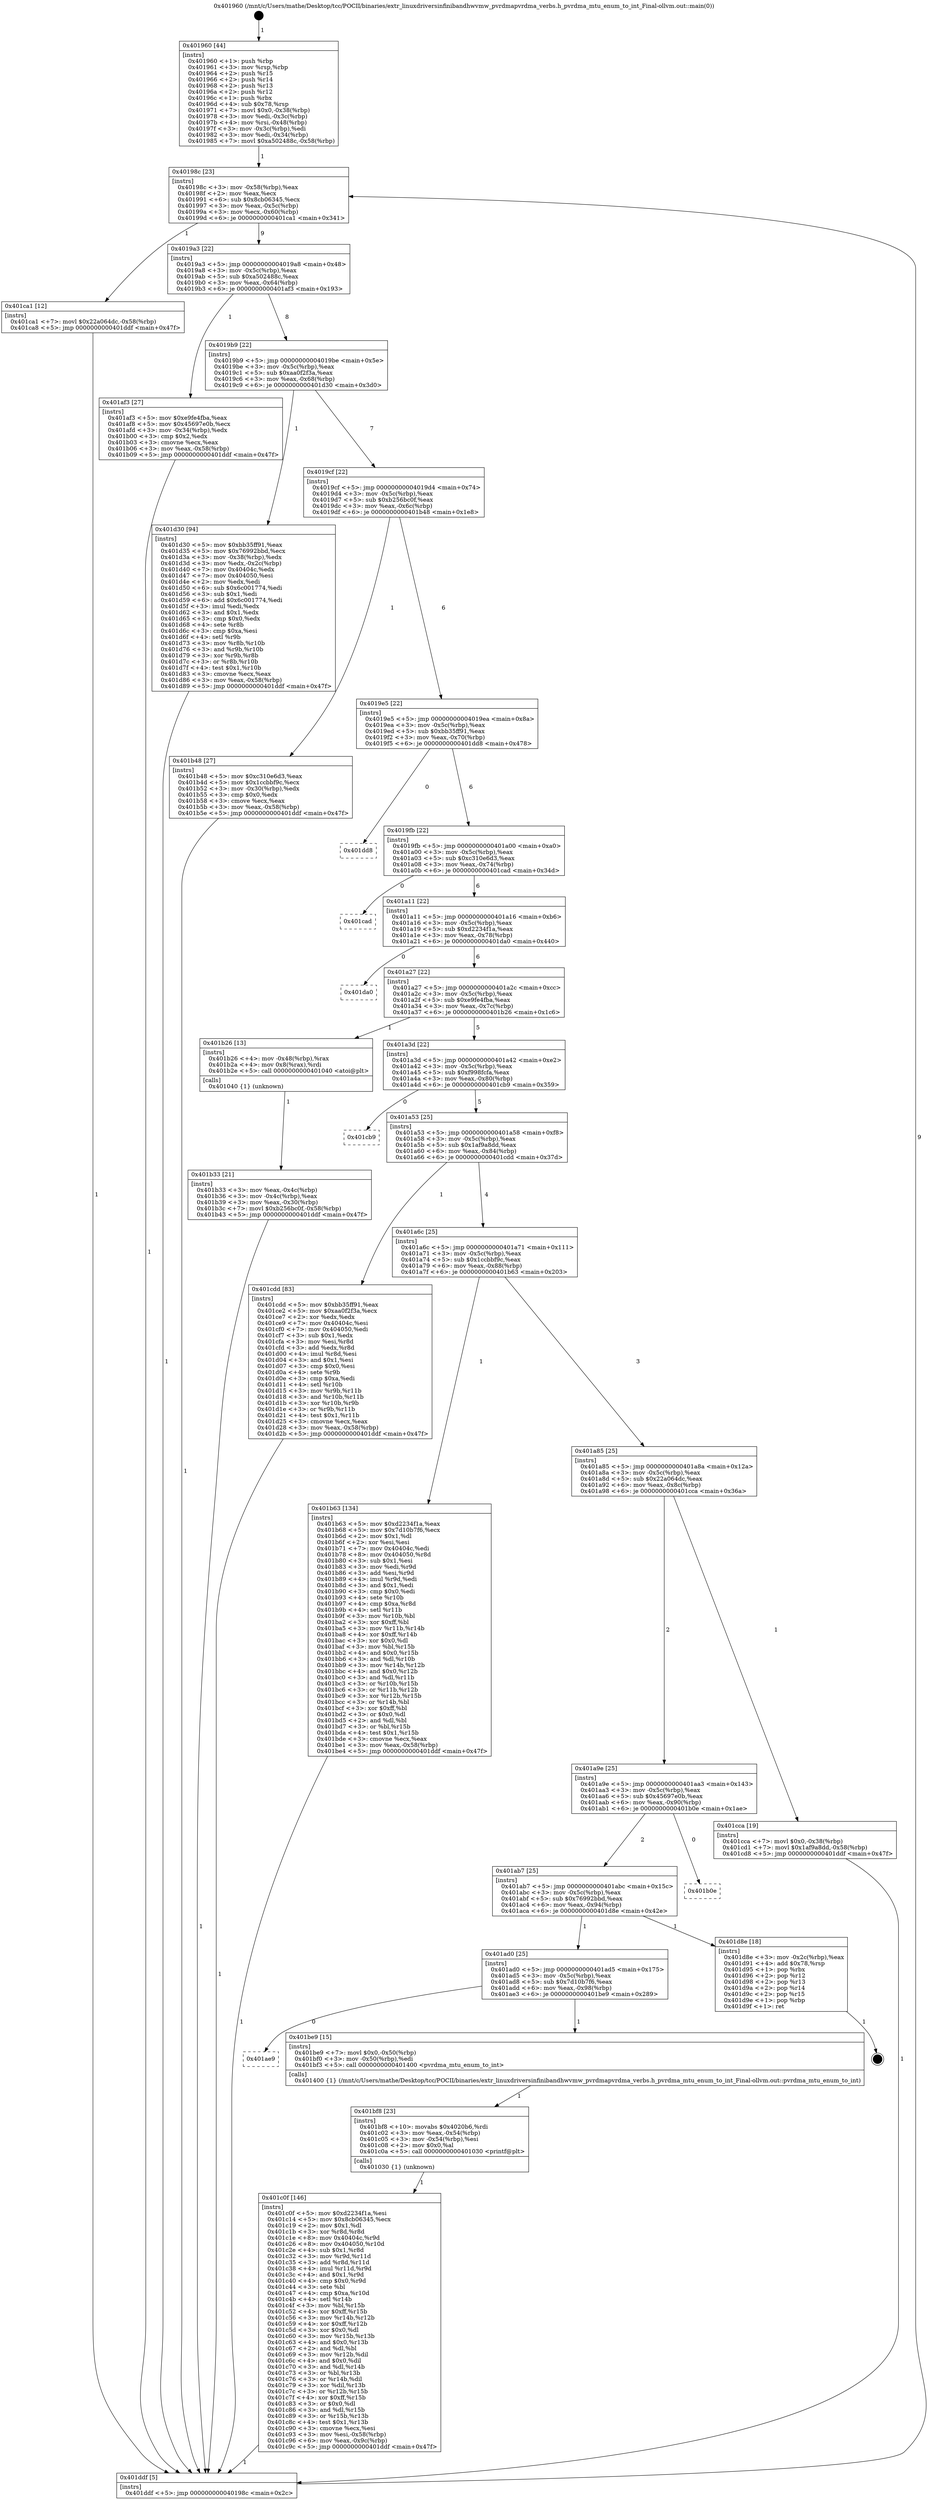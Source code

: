 digraph "0x401960" {
  label = "0x401960 (/mnt/c/Users/mathe/Desktop/tcc/POCII/binaries/extr_linuxdriversinfinibandhwvmw_pvrdmapvrdma_verbs.h_pvrdma_mtu_enum_to_int_Final-ollvm.out::main(0))"
  labelloc = "t"
  node[shape=record]

  Entry [label="",width=0.3,height=0.3,shape=circle,fillcolor=black,style=filled]
  "0x40198c" [label="{
     0x40198c [23]\l
     | [instrs]\l
     &nbsp;&nbsp;0x40198c \<+3\>: mov -0x58(%rbp),%eax\l
     &nbsp;&nbsp;0x40198f \<+2\>: mov %eax,%ecx\l
     &nbsp;&nbsp;0x401991 \<+6\>: sub $0x8cb06345,%ecx\l
     &nbsp;&nbsp;0x401997 \<+3\>: mov %eax,-0x5c(%rbp)\l
     &nbsp;&nbsp;0x40199a \<+3\>: mov %ecx,-0x60(%rbp)\l
     &nbsp;&nbsp;0x40199d \<+6\>: je 0000000000401ca1 \<main+0x341\>\l
  }"]
  "0x401ca1" [label="{
     0x401ca1 [12]\l
     | [instrs]\l
     &nbsp;&nbsp;0x401ca1 \<+7\>: movl $0x22a064dc,-0x58(%rbp)\l
     &nbsp;&nbsp;0x401ca8 \<+5\>: jmp 0000000000401ddf \<main+0x47f\>\l
  }"]
  "0x4019a3" [label="{
     0x4019a3 [22]\l
     | [instrs]\l
     &nbsp;&nbsp;0x4019a3 \<+5\>: jmp 00000000004019a8 \<main+0x48\>\l
     &nbsp;&nbsp;0x4019a8 \<+3\>: mov -0x5c(%rbp),%eax\l
     &nbsp;&nbsp;0x4019ab \<+5\>: sub $0xa502488c,%eax\l
     &nbsp;&nbsp;0x4019b0 \<+3\>: mov %eax,-0x64(%rbp)\l
     &nbsp;&nbsp;0x4019b3 \<+6\>: je 0000000000401af3 \<main+0x193\>\l
  }"]
  Exit [label="",width=0.3,height=0.3,shape=circle,fillcolor=black,style=filled,peripheries=2]
  "0x401af3" [label="{
     0x401af3 [27]\l
     | [instrs]\l
     &nbsp;&nbsp;0x401af3 \<+5\>: mov $0xe9fe4fba,%eax\l
     &nbsp;&nbsp;0x401af8 \<+5\>: mov $0x45697e0b,%ecx\l
     &nbsp;&nbsp;0x401afd \<+3\>: mov -0x34(%rbp),%edx\l
     &nbsp;&nbsp;0x401b00 \<+3\>: cmp $0x2,%edx\l
     &nbsp;&nbsp;0x401b03 \<+3\>: cmovne %ecx,%eax\l
     &nbsp;&nbsp;0x401b06 \<+3\>: mov %eax,-0x58(%rbp)\l
     &nbsp;&nbsp;0x401b09 \<+5\>: jmp 0000000000401ddf \<main+0x47f\>\l
  }"]
  "0x4019b9" [label="{
     0x4019b9 [22]\l
     | [instrs]\l
     &nbsp;&nbsp;0x4019b9 \<+5\>: jmp 00000000004019be \<main+0x5e\>\l
     &nbsp;&nbsp;0x4019be \<+3\>: mov -0x5c(%rbp),%eax\l
     &nbsp;&nbsp;0x4019c1 \<+5\>: sub $0xaa0f2f3a,%eax\l
     &nbsp;&nbsp;0x4019c6 \<+3\>: mov %eax,-0x68(%rbp)\l
     &nbsp;&nbsp;0x4019c9 \<+6\>: je 0000000000401d30 \<main+0x3d0\>\l
  }"]
  "0x401ddf" [label="{
     0x401ddf [5]\l
     | [instrs]\l
     &nbsp;&nbsp;0x401ddf \<+5\>: jmp 000000000040198c \<main+0x2c\>\l
  }"]
  "0x401960" [label="{
     0x401960 [44]\l
     | [instrs]\l
     &nbsp;&nbsp;0x401960 \<+1\>: push %rbp\l
     &nbsp;&nbsp;0x401961 \<+3\>: mov %rsp,%rbp\l
     &nbsp;&nbsp;0x401964 \<+2\>: push %r15\l
     &nbsp;&nbsp;0x401966 \<+2\>: push %r14\l
     &nbsp;&nbsp;0x401968 \<+2\>: push %r13\l
     &nbsp;&nbsp;0x40196a \<+2\>: push %r12\l
     &nbsp;&nbsp;0x40196c \<+1\>: push %rbx\l
     &nbsp;&nbsp;0x40196d \<+4\>: sub $0x78,%rsp\l
     &nbsp;&nbsp;0x401971 \<+7\>: movl $0x0,-0x38(%rbp)\l
     &nbsp;&nbsp;0x401978 \<+3\>: mov %edi,-0x3c(%rbp)\l
     &nbsp;&nbsp;0x40197b \<+4\>: mov %rsi,-0x48(%rbp)\l
     &nbsp;&nbsp;0x40197f \<+3\>: mov -0x3c(%rbp),%edi\l
     &nbsp;&nbsp;0x401982 \<+3\>: mov %edi,-0x34(%rbp)\l
     &nbsp;&nbsp;0x401985 \<+7\>: movl $0xa502488c,-0x58(%rbp)\l
  }"]
  "0x401c0f" [label="{
     0x401c0f [146]\l
     | [instrs]\l
     &nbsp;&nbsp;0x401c0f \<+5\>: mov $0xd2234f1a,%esi\l
     &nbsp;&nbsp;0x401c14 \<+5\>: mov $0x8cb06345,%ecx\l
     &nbsp;&nbsp;0x401c19 \<+2\>: mov $0x1,%dl\l
     &nbsp;&nbsp;0x401c1b \<+3\>: xor %r8d,%r8d\l
     &nbsp;&nbsp;0x401c1e \<+8\>: mov 0x40404c,%r9d\l
     &nbsp;&nbsp;0x401c26 \<+8\>: mov 0x404050,%r10d\l
     &nbsp;&nbsp;0x401c2e \<+4\>: sub $0x1,%r8d\l
     &nbsp;&nbsp;0x401c32 \<+3\>: mov %r9d,%r11d\l
     &nbsp;&nbsp;0x401c35 \<+3\>: add %r8d,%r11d\l
     &nbsp;&nbsp;0x401c38 \<+4\>: imul %r11d,%r9d\l
     &nbsp;&nbsp;0x401c3c \<+4\>: and $0x1,%r9d\l
     &nbsp;&nbsp;0x401c40 \<+4\>: cmp $0x0,%r9d\l
     &nbsp;&nbsp;0x401c44 \<+3\>: sete %bl\l
     &nbsp;&nbsp;0x401c47 \<+4\>: cmp $0xa,%r10d\l
     &nbsp;&nbsp;0x401c4b \<+4\>: setl %r14b\l
     &nbsp;&nbsp;0x401c4f \<+3\>: mov %bl,%r15b\l
     &nbsp;&nbsp;0x401c52 \<+4\>: xor $0xff,%r15b\l
     &nbsp;&nbsp;0x401c56 \<+3\>: mov %r14b,%r12b\l
     &nbsp;&nbsp;0x401c59 \<+4\>: xor $0xff,%r12b\l
     &nbsp;&nbsp;0x401c5d \<+3\>: xor $0x0,%dl\l
     &nbsp;&nbsp;0x401c60 \<+3\>: mov %r15b,%r13b\l
     &nbsp;&nbsp;0x401c63 \<+4\>: and $0x0,%r13b\l
     &nbsp;&nbsp;0x401c67 \<+2\>: and %dl,%bl\l
     &nbsp;&nbsp;0x401c69 \<+3\>: mov %r12b,%dil\l
     &nbsp;&nbsp;0x401c6c \<+4\>: and $0x0,%dil\l
     &nbsp;&nbsp;0x401c70 \<+3\>: and %dl,%r14b\l
     &nbsp;&nbsp;0x401c73 \<+3\>: or %bl,%r13b\l
     &nbsp;&nbsp;0x401c76 \<+3\>: or %r14b,%dil\l
     &nbsp;&nbsp;0x401c79 \<+3\>: xor %dil,%r13b\l
     &nbsp;&nbsp;0x401c7c \<+3\>: or %r12b,%r15b\l
     &nbsp;&nbsp;0x401c7f \<+4\>: xor $0xff,%r15b\l
     &nbsp;&nbsp;0x401c83 \<+3\>: or $0x0,%dl\l
     &nbsp;&nbsp;0x401c86 \<+3\>: and %dl,%r15b\l
     &nbsp;&nbsp;0x401c89 \<+3\>: or %r15b,%r13b\l
     &nbsp;&nbsp;0x401c8c \<+4\>: test $0x1,%r13b\l
     &nbsp;&nbsp;0x401c90 \<+3\>: cmovne %ecx,%esi\l
     &nbsp;&nbsp;0x401c93 \<+3\>: mov %esi,-0x58(%rbp)\l
     &nbsp;&nbsp;0x401c96 \<+6\>: mov %eax,-0x9c(%rbp)\l
     &nbsp;&nbsp;0x401c9c \<+5\>: jmp 0000000000401ddf \<main+0x47f\>\l
  }"]
  "0x401d30" [label="{
     0x401d30 [94]\l
     | [instrs]\l
     &nbsp;&nbsp;0x401d30 \<+5\>: mov $0xbb35ff91,%eax\l
     &nbsp;&nbsp;0x401d35 \<+5\>: mov $0x76992bbd,%ecx\l
     &nbsp;&nbsp;0x401d3a \<+3\>: mov -0x38(%rbp),%edx\l
     &nbsp;&nbsp;0x401d3d \<+3\>: mov %edx,-0x2c(%rbp)\l
     &nbsp;&nbsp;0x401d40 \<+7\>: mov 0x40404c,%edx\l
     &nbsp;&nbsp;0x401d47 \<+7\>: mov 0x404050,%esi\l
     &nbsp;&nbsp;0x401d4e \<+2\>: mov %edx,%edi\l
     &nbsp;&nbsp;0x401d50 \<+6\>: sub $0x6c001774,%edi\l
     &nbsp;&nbsp;0x401d56 \<+3\>: sub $0x1,%edi\l
     &nbsp;&nbsp;0x401d59 \<+6\>: add $0x6c001774,%edi\l
     &nbsp;&nbsp;0x401d5f \<+3\>: imul %edi,%edx\l
     &nbsp;&nbsp;0x401d62 \<+3\>: and $0x1,%edx\l
     &nbsp;&nbsp;0x401d65 \<+3\>: cmp $0x0,%edx\l
     &nbsp;&nbsp;0x401d68 \<+4\>: sete %r8b\l
     &nbsp;&nbsp;0x401d6c \<+3\>: cmp $0xa,%esi\l
     &nbsp;&nbsp;0x401d6f \<+4\>: setl %r9b\l
     &nbsp;&nbsp;0x401d73 \<+3\>: mov %r8b,%r10b\l
     &nbsp;&nbsp;0x401d76 \<+3\>: and %r9b,%r10b\l
     &nbsp;&nbsp;0x401d79 \<+3\>: xor %r9b,%r8b\l
     &nbsp;&nbsp;0x401d7c \<+3\>: or %r8b,%r10b\l
     &nbsp;&nbsp;0x401d7f \<+4\>: test $0x1,%r10b\l
     &nbsp;&nbsp;0x401d83 \<+3\>: cmovne %ecx,%eax\l
     &nbsp;&nbsp;0x401d86 \<+3\>: mov %eax,-0x58(%rbp)\l
     &nbsp;&nbsp;0x401d89 \<+5\>: jmp 0000000000401ddf \<main+0x47f\>\l
  }"]
  "0x4019cf" [label="{
     0x4019cf [22]\l
     | [instrs]\l
     &nbsp;&nbsp;0x4019cf \<+5\>: jmp 00000000004019d4 \<main+0x74\>\l
     &nbsp;&nbsp;0x4019d4 \<+3\>: mov -0x5c(%rbp),%eax\l
     &nbsp;&nbsp;0x4019d7 \<+5\>: sub $0xb256bc0f,%eax\l
     &nbsp;&nbsp;0x4019dc \<+3\>: mov %eax,-0x6c(%rbp)\l
     &nbsp;&nbsp;0x4019df \<+6\>: je 0000000000401b48 \<main+0x1e8\>\l
  }"]
  "0x401bf8" [label="{
     0x401bf8 [23]\l
     | [instrs]\l
     &nbsp;&nbsp;0x401bf8 \<+10\>: movabs $0x4020b6,%rdi\l
     &nbsp;&nbsp;0x401c02 \<+3\>: mov %eax,-0x54(%rbp)\l
     &nbsp;&nbsp;0x401c05 \<+3\>: mov -0x54(%rbp),%esi\l
     &nbsp;&nbsp;0x401c08 \<+2\>: mov $0x0,%al\l
     &nbsp;&nbsp;0x401c0a \<+5\>: call 0000000000401030 \<printf@plt\>\l
     | [calls]\l
     &nbsp;&nbsp;0x401030 \{1\} (unknown)\l
  }"]
  "0x401b48" [label="{
     0x401b48 [27]\l
     | [instrs]\l
     &nbsp;&nbsp;0x401b48 \<+5\>: mov $0xc310e6d3,%eax\l
     &nbsp;&nbsp;0x401b4d \<+5\>: mov $0x1ccbbf9c,%ecx\l
     &nbsp;&nbsp;0x401b52 \<+3\>: mov -0x30(%rbp),%edx\l
     &nbsp;&nbsp;0x401b55 \<+3\>: cmp $0x0,%edx\l
     &nbsp;&nbsp;0x401b58 \<+3\>: cmove %ecx,%eax\l
     &nbsp;&nbsp;0x401b5b \<+3\>: mov %eax,-0x58(%rbp)\l
     &nbsp;&nbsp;0x401b5e \<+5\>: jmp 0000000000401ddf \<main+0x47f\>\l
  }"]
  "0x4019e5" [label="{
     0x4019e5 [22]\l
     | [instrs]\l
     &nbsp;&nbsp;0x4019e5 \<+5\>: jmp 00000000004019ea \<main+0x8a\>\l
     &nbsp;&nbsp;0x4019ea \<+3\>: mov -0x5c(%rbp),%eax\l
     &nbsp;&nbsp;0x4019ed \<+5\>: sub $0xbb35ff91,%eax\l
     &nbsp;&nbsp;0x4019f2 \<+3\>: mov %eax,-0x70(%rbp)\l
     &nbsp;&nbsp;0x4019f5 \<+6\>: je 0000000000401dd8 \<main+0x478\>\l
  }"]
  "0x401ae9" [label="{
     0x401ae9\l
  }", style=dashed]
  "0x401dd8" [label="{
     0x401dd8\l
  }", style=dashed]
  "0x4019fb" [label="{
     0x4019fb [22]\l
     | [instrs]\l
     &nbsp;&nbsp;0x4019fb \<+5\>: jmp 0000000000401a00 \<main+0xa0\>\l
     &nbsp;&nbsp;0x401a00 \<+3\>: mov -0x5c(%rbp),%eax\l
     &nbsp;&nbsp;0x401a03 \<+5\>: sub $0xc310e6d3,%eax\l
     &nbsp;&nbsp;0x401a08 \<+3\>: mov %eax,-0x74(%rbp)\l
     &nbsp;&nbsp;0x401a0b \<+6\>: je 0000000000401cad \<main+0x34d\>\l
  }"]
  "0x401be9" [label="{
     0x401be9 [15]\l
     | [instrs]\l
     &nbsp;&nbsp;0x401be9 \<+7\>: movl $0x0,-0x50(%rbp)\l
     &nbsp;&nbsp;0x401bf0 \<+3\>: mov -0x50(%rbp),%edi\l
     &nbsp;&nbsp;0x401bf3 \<+5\>: call 0000000000401400 \<pvrdma_mtu_enum_to_int\>\l
     | [calls]\l
     &nbsp;&nbsp;0x401400 \{1\} (/mnt/c/Users/mathe/Desktop/tcc/POCII/binaries/extr_linuxdriversinfinibandhwvmw_pvrdmapvrdma_verbs.h_pvrdma_mtu_enum_to_int_Final-ollvm.out::pvrdma_mtu_enum_to_int)\l
  }"]
  "0x401cad" [label="{
     0x401cad\l
  }", style=dashed]
  "0x401a11" [label="{
     0x401a11 [22]\l
     | [instrs]\l
     &nbsp;&nbsp;0x401a11 \<+5\>: jmp 0000000000401a16 \<main+0xb6\>\l
     &nbsp;&nbsp;0x401a16 \<+3\>: mov -0x5c(%rbp),%eax\l
     &nbsp;&nbsp;0x401a19 \<+5\>: sub $0xd2234f1a,%eax\l
     &nbsp;&nbsp;0x401a1e \<+3\>: mov %eax,-0x78(%rbp)\l
     &nbsp;&nbsp;0x401a21 \<+6\>: je 0000000000401da0 \<main+0x440\>\l
  }"]
  "0x401ad0" [label="{
     0x401ad0 [25]\l
     | [instrs]\l
     &nbsp;&nbsp;0x401ad0 \<+5\>: jmp 0000000000401ad5 \<main+0x175\>\l
     &nbsp;&nbsp;0x401ad5 \<+3\>: mov -0x5c(%rbp),%eax\l
     &nbsp;&nbsp;0x401ad8 \<+5\>: sub $0x7d10b7f6,%eax\l
     &nbsp;&nbsp;0x401add \<+6\>: mov %eax,-0x98(%rbp)\l
     &nbsp;&nbsp;0x401ae3 \<+6\>: je 0000000000401be9 \<main+0x289\>\l
  }"]
  "0x401da0" [label="{
     0x401da0\l
  }", style=dashed]
  "0x401a27" [label="{
     0x401a27 [22]\l
     | [instrs]\l
     &nbsp;&nbsp;0x401a27 \<+5\>: jmp 0000000000401a2c \<main+0xcc\>\l
     &nbsp;&nbsp;0x401a2c \<+3\>: mov -0x5c(%rbp),%eax\l
     &nbsp;&nbsp;0x401a2f \<+5\>: sub $0xe9fe4fba,%eax\l
     &nbsp;&nbsp;0x401a34 \<+3\>: mov %eax,-0x7c(%rbp)\l
     &nbsp;&nbsp;0x401a37 \<+6\>: je 0000000000401b26 \<main+0x1c6\>\l
  }"]
  "0x401d8e" [label="{
     0x401d8e [18]\l
     | [instrs]\l
     &nbsp;&nbsp;0x401d8e \<+3\>: mov -0x2c(%rbp),%eax\l
     &nbsp;&nbsp;0x401d91 \<+4\>: add $0x78,%rsp\l
     &nbsp;&nbsp;0x401d95 \<+1\>: pop %rbx\l
     &nbsp;&nbsp;0x401d96 \<+2\>: pop %r12\l
     &nbsp;&nbsp;0x401d98 \<+2\>: pop %r13\l
     &nbsp;&nbsp;0x401d9a \<+2\>: pop %r14\l
     &nbsp;&nbsp;0x401d9c \<+2\>: pop %r15\l
     &nbsp;&nbsp;0x401d9e \<+1\>: pop %rbp\l
     &nbsp;&nbsp;0x401d9f \<+1\>: ret\l
  }"]
  "0x401b26" [label="{
     0x401b26 [13]\l
     | [instrs]\l
     &nbsp;&nbsp;0x401b26 \<+4\>: mov -0x48(%rbp),%rax\l
     &nbsp;&nbsp;0x401b2a \<+4\>: mov 0x8(%rax),%rdi\l
     &nbsp;&nbsp;0x401b2e \<+5\>: call 0000000000401040 \<atoi@plt\>\l
     | [calls]\l
     &nbsp;&nbsp;0x401040 \{1\} (unknown)\l
  }"]
  "0x401a3d" [label="{
     0x401a3d [22]\l
     | [instrs]\l
     &nbsp;&nbsp;0x401a3d \<+5\>: jmp 0000000000401a42 \<main+0xe2\>\l
     &nbsp;&nbsp;0x401a42 \<+3\>: mov -0x5c(%rbp),%eax\l
     &nbsp;&nbsp;0x401a45 \<+5\>: sub $0xf998fcfa,%eax\l
     &nbsp;&nbsp;0x401a4a \<+3\>: mov %eax,-0x80(%rbp)\l
     &nbsp;&nbsp;0x401a4d \<+6\>: je 0000000000401cb9 \<main+0x359\>\l
  }"]
  "0x401b33" [label="{
     0x401b33 [21]\l
     | [instrs]\l
     &nbsp;&nbsp;0x401b33 \<+3\>: mov %eax,-0x4c(%rbp)\l
     &nbsp;&nbsp;0x401b36 \<+3\>: mov -0x4c(%rbp),%eax\l
     &nbsp;&nbsp;0x401b39 \<+3\>: mov %eax,-0x30(%rbp)\l
     &nbsp;&nbsp;0x401b3c \<+7\>: movl $0xb256bc0f,-0x58(%rbp)\l
     &nbsp;&nbsp;0x401b43 \<+5\>: jmp 0000000000401ddf \<main+0x47f\>\l
  }"]
  "0x401ab7" [label="{
     0x401ab7 [25]\l
     | [instrs]\l
     &nbsp;&nbsp;0x401ab7 \<+5\>: jmp 0000000000401abc \<main+0x15c\>\l
     &nbsp;&nbsp;0x401abc \<+3\>: mov -0x5c(%rbp),%eax\l
     &nbsp;&nbsp;0x401abf \<+5\>: sub $0x76992bbd,%eax\l
     &nbsp;&nbsp;0x401ac4 \<+6\>: mov %eax,-0x94(%rbp)\l
     &nbsp;&nbsp;0x401aca \<+6\>: je 0000000000401d8e \<main+0x42e\>\l
  }"]
  "0x401cb9" [label="{
     0x401cb9\l
  }", style=dashed]
  "0x401a53" [label="{
     0x401a53 [25]\l
     | [instrs]\l
     &nbsp;&nbsp;0x401a53 \<+5\>: jmp 0000000000401a58 \<main+0xf8\>\l
     &nbsp;&nbsp;0x401a58 \<+3\>: mov -0x5c(%rbp),%eax\l
     &nbsp;&nbsp;0x401a5b \<+5\>: sub $0x1af9a8dd,%eax\l
     &nbsp;&nbsp;0x401a60 \<+6\>: mov %eax,-0x84(%rbp)\l
     &nbsp;&nbsp;0x401a66 \<+6\>: je 0000000000401cdd \<main+0x37d\>\l
  }"]
  "0x401b0e" [label="{
     0x401b0e\l
  }", style=dashed]
  "0x401cdd" [label="{
     0x401cdd [83]\l
     | [instrs]\l
     &nbsp;&nbsp;0x401cdd \<+5\>: mov $0xbb35ff91,%eax\l
     &nbsp;&nbsp;0x401ce2 \<+5\>: mov $0xaa0f2f3a,%ecx\l
     &nbsp;&nbsp;0x401ce7 \<+2\>: xor %edx,%edx\l
     &nbsp;&nbsp;0x401ce9 \<+7\>: mov 0x40404c,%esi\l
     &nbsp;&nbsp;0x401cf0 \<+7\>: mov 0x404050,%edi\l
     &nbsp;&nbsp;0x401cf7 \<+3\>: sub $0x1,%edx\l
     &nbsp;&nbsp;0x401cfa \<+3\>: mov %esi,%r8d\l
     &nbsp;&nbsp;0x401cfd \<+3\>: add %edx,%r8d\l
     &nbsp;&nbsp;0x401d00 \<+4\>: imul %r8d,%esi\l
     &nbsp;&nbsp;0x401d04 \<+3\>: and $0x1,%esi\l
     &nbsp;&nbsp;0x401d07 \<+3\>: cmp $0x0,%esi\l
     &nbsp;&nbsp;0x401d0a \<+4\>: sete %r9b\l
     &nbsp;&nbsp;0x401d0e \<+3\>: cmp $0xa,%edi\l
     &nbsp;&nbsp;0x401d11 \<+4\>: setl %r10b\l
     &nbsp;&nbsp;0x401d15 \<+3\>: mov %r9b,%r11b\l
     &nbsp;&nbsp;0x401d18 \<+3\>: and %r10b,%r11b\l
     &nbsp;&nbsp;0x401d1b \<+3\>: xor %r10b,%r9b\l
     &nbsp;&nbsp;0x401d1e \<+3\>: or %r9b,%r11b\l
     &nbsp;&nbsp;0x401d21 \<+4\>: test $0x1,%r11b\l
     &nbsp;&nbsp;0x401d25 \<+3\>: cmovne %ecx,%eax\l
     &nbsp;&nbsp;0x401d28 \<+3\>: mov %eax,-0x58(%rbp)\l
     &nbsp;&nbsp;0x401d2b \<+5\>: jmp 0000000000401ddf \<main+0x47f\>\l
  }"]
  "0x401a6c" [label="{
     0x401a6c [25]\l
     | [instrs]\l
     &nbsp;&nbsp;0x401a6c \<+5\>: jmp 0000000000401a71 \<main+0x111\>\l
     &nbsp;&nbsp;0x401a71 \<+3\>: mov -0x5c(%rbp),%eax\l
     &nbsp;&nbsp;0x401a74 \<+5\>: sub $0x1ccbbf9c,%eax\l
     &nbsp;&nbsp;0x401a79 \<+6\>: mov %eax,-0x88(%rbp)\l
     &nbsp;&nbsp;0x401a7f \<+6\>: je 0000000000401b63 \<main+0x203\>\l
  }"]
  "0x401a9e" [label="{
     0x401a9e [25]\l
     | [instrs]\l
     &nbsp;&nbsp;0x401a9e \<+5\>: jmp 0000000000401aa3 \<main+0x143\>\l
     &nbsp;&nbsp;0x401aa3 \<+3\>: mov -0x5c(%rbp),%eax\l
     &nbsp;&nbsp;0x401aa6 \<+5\>: sub $0x45697e0b,%eax\l
     &nbsp;&nbsp;0x401aab \<+6\>: mov %eax,-0x90(%rbp)\l
     &nbsp;&nbsp;0x401ab1 \<+6\>: je 0000000000401b0e \<main+0x1ae\>\l
  }"]
  "0x401b63" [label="{
     0x401b63 [134]\l
     | [instrs]\l
     &nbsp;&nbsp;0x401b63 \<+5\>: mov $0xd2234f1a,%eax\l
     &nbsp;&nbsp;0x401b68 \<+5\>: mov $0x7d10b7f6,%ecx\l
     &nbsp;&nbsp;0x401b6d \<+2\>: mov $0x1,%dl\l
     &nbsp;&nbsp;0x401b6f \<+2\>: xor %esi,%esi\l
     &nbsp;&nbsp;0x401b71 \<+7\>: mov 0x40404c,%edi\l
     &nbsp;&nbsp;0x401b78 \<+8\>: mov 0x404050,%r8d\l
     &nbsp;&nbsp;0x401b80 \<+3\>: sub $0x1,%esi\l
     &nbsp;&nbsp;0x401b83 \<+3\>: mov %edi,%r9d\l
     &nbsp;&nbsp;0x401b86 \<+3\>: add %esi,%r9d\l
     &nbsp;&nbsp;0x401b89 \<+4\>: imul %r9d,%edi\l
     &nbsp;&nbsp;0x401b8d \<+3\>: and $0x1,%edi\l
     &nbsp;&nbsp;0x401b90 \<+3\>: cmp $0x0,%edi\l
     &nbsp;&nbsp;0x401b93 \<+4\>: sete %r10b\l
     &nbsp;&nbsp;0x401b97 \<+4\>: cmp $0xa,%r8d\l
     &nbsp;&nbsp;0x401b9b \<+4\>: setl %r11b\l
     &nbsp;&nbsp;0x401b9f \<+3\>: mov %r10b,%bl\l
     &nbsp;&nbsp;0x401ba2 \<+3\>: xor $0xff,%bl\l
     &nbsp;&nbsp;0x401ba5 \<+3\>: mov %r11b,%r14b\l
     &nbsp;&nbsp;0x401ba8 \<+4\>: xor $0xff,%r14b\l
     &nbsp;&nbsp;0x401bac \<+3\>: xor $0x0,%dl\l
     &nbsp;&nbsp;0x401baf \<+3\>: mov %bl,%r15b\l
     &nbsp;&nbsp;0x401bb2 \<+4\>: and $0x0,%r15b\l
     &nbsp;&nbsp;0x401bb6 \<+3\>: and %dl,%r10b\l
     &nbsp;&nbsp;0x401bb9 \<+3\>: mov %r14b,%r12b\l
     &nbsp;&nbsp;0x401bbc \<+4\>: and $0x0,%r12b\l
     &nbsp;&nbsp;0x401bc0 \<+3\>: and %dl,%r11b\l
     &nbsp;&nbsp;0x401bc3 \<+3\>: or %r10b,%r15b\l
     &nbsp;&nbsp;0x401bc6 \<+3\>: or %r11b,%r12b\l
     &nbsp;&nbsp;0x401bc9 \<+3\>: xor %r12b,%r15b\l
     &nbsp;&nbsp;0x401bcc \<+3\>: or %r14b,%bl\l
     &nbsp;&nbsp;0x401bcf \<+3\>: xor $0xff,%bl\l
     &nbsp;&nbsp;0x401bd2 \<+3\>: or $0x0,%dl\l
     &nbsp;&nbsp;0x401bd5 \<+2\>: and %dl,%bl\l
     &nbsp;&nbsp;0x401bd7 \<+3\>: or %bl,%r15b\l
     &nbsp;&nbsp;0x401bda \<+4\>: test $0x1,%r15b\l
     &nbsp;&nbsp;0x401bde \<+3\>: cmovne %ecx,%eax\l
     &nbsp;&nbsp;0x401be1 \<+3\>: mov %eax,-0x58(%rbp)\l
     &nbsp;&nbsp;0x401be4 \<+5\>: jmp 0000000000401ddf \<main+0x47f\>\l
  }"]
  "0x401a85" [label="{
     0x401a85 [25]\l
     | [instrs]\l
     &nbsp;&nbsp;0x401a85 \<+5\>: jmp 0000000000401a8a \<main+0x12a\>\l
     &nbsp;&nbsp;0x401a8a \<+3\>: mov -0x5c(%rbp),%eax\l
     &nbsp;&nbsp;0x401a8d \<+5\>: sub $0x22a064dc,%eax\l
     &nbsp;&nbsp;0x401a92 \<+6\>: mov %eax,-0x8c(%rbp)\l
     &nbsp;&nbsp;0x401a98 \<+6\>: je 0000000000401cca \<main+0x36a\>\l
  }"]
  "0x401cca" [label="{
     0x401cca [19]\l
     | [instrs]\l
     &nbsp;&nbsp;0x401cca \<+7\>: movl $0x0,-0x38(%rbp)\l
     &nbsp;&nbsp;0x401cd1 \<+7\>: movl $0x1af9a8dd,-0x58(%rbp)\l
     &nbsp;&nbsp;0x401cd8 \<+5\>: jmp 0000000000401ddf \<main+0x47f\>\l
  }"]
  Entry -> "0x401960" [label=" 1"]
  "0x40198c" -> "0x401ca1" [label=" 1"]
  "0x40198c" -> "0x4019a3" [label=" 9"]
  "0x401d8e" -> Exit [label=" 1"]
  "0x4019a3" -> "0x401af3" [label=" 1"]
  "0x4019a3" -> "0x4019b9" [label=" 8"]
  "0x401af3" -> "0x401ddf" [label=" 1"]
  "0x401960" -> "0x40198c" [label=" 1"]
  "0x401ddf" -> "0x40198c" [label=" 9"]
  "0x401d30" -> "0x401ddf" [label=" 1"]
  "0x4019b9" -> "0x401d30" [label=" 1"]
  "0x4019b9" -> "0x4019cf" [label=" 7"]
  "0x401cdd" -> "0x401ddf" [label=" 1"]
  "0x4019cf" -> "0x401b48" [label=" 1"]
  "0x4019cf" -> "0x4019e5" [label=" 6"]
  "0x401cca" -> "0x401ddf" [label=" 1"]
  "0x4019e5" -> "0x401dd8" [label=" 0"]
  "0x4019e5" -> "0x4019fb" [label=" 6"]
  "0x401ca1" -> "0x401ddf" [label=" 1"]
  "0x4019fb" -> "0x401cad" [label=" 0"]
  "0x4019fb" -> "0x401a11" [label=" 6"]
  "0x401c0f" -> "0x401ddf" [label=" 1"]
  "0x401a11" -> "0x401da0" [label=" 0"]
  "0x401a11" -> "0x401a27" [label=" 6"]
  "0x401be9" -> "0x401bf8" [label=" 1"]
  "0x401a27" -> "0x401b26" [label=" 1"]
  "0x401a27" -> "0x401a3d" [label=" 5"]
  "0x401b26" -> "0x401b33" [label=" 1"]
  "0x401b33" -> "0x401ddf" [label=" 1"]
  "0x401b48" -> "0x401ddf" [label=" 1"]
  "0x401ad0" -> "0x401ae9" [label=" 0"]
  "0x401a3d" -> "0x401cb9" [label=" 0"]
  "0x401a3d" -> "0x401a53" [label=" 5"]
  "0x401bf8" -> "0x401c0f" [label=" 1"]
  "0x401a53" -> "0x401cdd" [label=" 1"]
  "0x401a53" -> "0x401a6c" [label=" 4"]
  "0x401ab7" -> "0x401ad0" [label=" 1"]
  "0x401a6c" -> "0x401b63" [label=" 1"]
  "0x401a6c" -> "0x401a85" [label=" 3"]
  "0x401b63" -> "0x401ddf" [label=" 1"]
  "0x401ad0" -> "0x401be9" [label=" 1"]
  "0x401a85" -> "0x401cca" [label=" 1"]
  "0x401a85" -> "0x401a9e" [label=" 2"]
  "0x401ab7" -> "0x401d8e" [label=" 1"]
  "0x401a9e" -> "0x401b0e" [label=" 0"]
  "0x401a9e" -> "0x401ab7" [label=" 2"]
}
